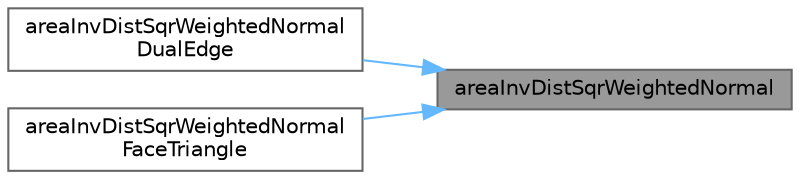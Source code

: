 digraph "areaInvDistSqrWeightedNormal"
{
 // LATEX_PDF_SIZE
  bgcolor="transparent";
  edge [fontname=Helvetica,fontsize=10,labelfontname=Helvetica,labelfontsize=10];
  node [fontname=Helvetica,fontsize=10,shape=box,height=0.2,width=0.4];
  rankdir="RL";
  Node1 [id="Node000001",label="areaInvDistSqrWeightedNormal",height=0.2,width=0.4,color="gray40", fillcolor="grey60", style="filled", fontcolor="black",tooltip=" "];
  Node1 -> Node2 [id="edge1_Node000001_Node000002",dir="back",color="steelblue1",style="solid",tooltip=" "];
  Node2 [id="Node000002",label="areaInvDistSqrWeightedNormal\lDualEdge",height=0.2,width=0.4,color="grey40", fillcolor="white", style="filled",URL="$namespaceFoam.html#a6863b4b92708ad2f87d28b9319060e4e",tooltip=" "];
  Node1 -> Node3 [id="edge2_Node000001_Node000003",dir="back",color="steelblue1",style="solid",tooltip=" "];
  Node3 [id="Node000003",label="areaInvDistSqrWeightedNormal\lFaceTriangle",height=0.2,width=0.4,color="grey40", fillcolor="white", style="filled",URL="$namespaceFoam.html#a39be874c8b9e608f7d1ece6eccfb6b95",tooltip=" "];
}

